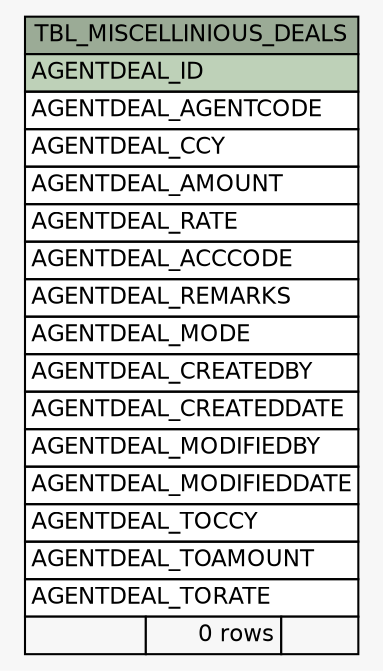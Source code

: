 // dot 2.38.0 on Windows 10 10.0
// SchemaSpy rev 590
digraph "TBL_MISCELLINIOUS_DEALS" {
  graph [
    rankdir="RL"
    bgcolor="#f7f7f7"
    nodesep="0.18"
    ranksep="0.46"
    fontname="Helvetica"
    fontsize="11"
  ];
  node [
    fontname="Helvetica"
    fontsize="11"
    shape="plaintext"
  ];
  edge [
    arrowsize="0.8"
  ];
  "TBL_MISCELLINIOUS_DEALS" [
    label=<
    <TABLE BORDER="0" CELLBORDER="1" CELLSPACING="0" BGCOLOR="#ffffff">
      <TR><TD COLSPAN="3" BGCOLOR="#9bab96" ALIGN="CENTER">TBL_MISCELLINIOUS_DEALS</TD></TR>
      <TR><TD PORT="AGENTDEAL_ID" COLSPAN="3" BGCOLOR="#bed1b8" ALIGN="LEFT">AGENTDEAL_ID</TD></TR>
      <TR><TD PORT="AGENTDEAL_AGENTCODE" COLSPAN="3" ALIGN="LEFT">AGENTDEAL_AGENTCODE</TD></TR>
      <TR><TD PORT="AGENTDEAL_CCY" COLSPAN="3" ALIGN="LEFT">AGENTDEAL_CCY</TD></TR>
      <TR><TD PORT="AGENTDEAL_AMOUNT" COLSPAN="3" ALIGN="LEFT">AGENTDEAL_AMOUNT</TD></TR>
      <TR><TD PORT="AGENTDEAL_RATE" COLSPAN="3" ALIGN="LEFT">AGENTDEAL_RATE</TD></TR>
      <TR><TD PORT="AGENTDEAL_ACCCODE" COLSPAN="3" ALIGN="LEFT">AGENTDEAL_ACCCODE</TD></TR>
      <TR><TD PORT="AGENTDEAL_REMARKS" COLSPAN="3" ALIGN="LEFT">AGENTDEAL_REMARKS</TD></TR>
      <TR><TD PORT="AGENTDEAL_MODE" COLSPAN="3" ALIGN="LEFT">AGENTDEAL_MODE</TD></TR>
      <TR><TD PORT="AGENTDEAL_CREATEDBY" COLSPAN="3" ALIGN="LEFT">AGENTDEAL_CREATEDBY</TD></TR>
      <TR><TD PORT="AGENTDEAL_CREATEDDATE" COLSPAN="3" ALIGN="LEFT">AGENTDEAL_CREATEDDATE</TD></TR>
      <TR><TD PORT="AGENTDEAL_MODIFIEDBY" COLSPAN="3" ALIGN="LEFT">AGENTDEAL_MODIFIEDBY</TD></TR>
      <TR><TD PORT="AGENTDEAL_MODIFIEDDATE" COLSPAN="3" ALIGN="LEFT">AGENTDEAL_MODIFIEDDATE</TD></TR>
      <TR><TD PORT="AGENTDEAL_TOCCY" COLSPAN="3" ALIGN="LEFT">AGENTDEAL_TOCCY</TD></TR>
      <TR><TD PORT="AGENTDEAL_TOAMOUNT" COLSPAN="3" ALIGN="LEFT">AGENTDEAL_TOAMOUNT</TD></TR>
      <TR><TD PORT="AGENTDEAL_TORATE" COLSPAN="3" ALIGN="LEFT">AGENTDEAL_TORATE</TD></TR>
      <TR><TD ALIGN="LEFT" BGCOLOR="#f7f7f7">  </TD><TD ALIGN="RIGHT" BGCOLOR="#f7f7f7">0 rows</TD><TD ALIGN="RIGHT" BGCOLOR="#f7f7f7">  </TD></TR>
    </TABLE>>
    URL="tables/TBL_MISCELLINIOUS_DEALS.html"
    tooltip="TBL_MISCELLINIOUS_DEALS"
  ];
}
